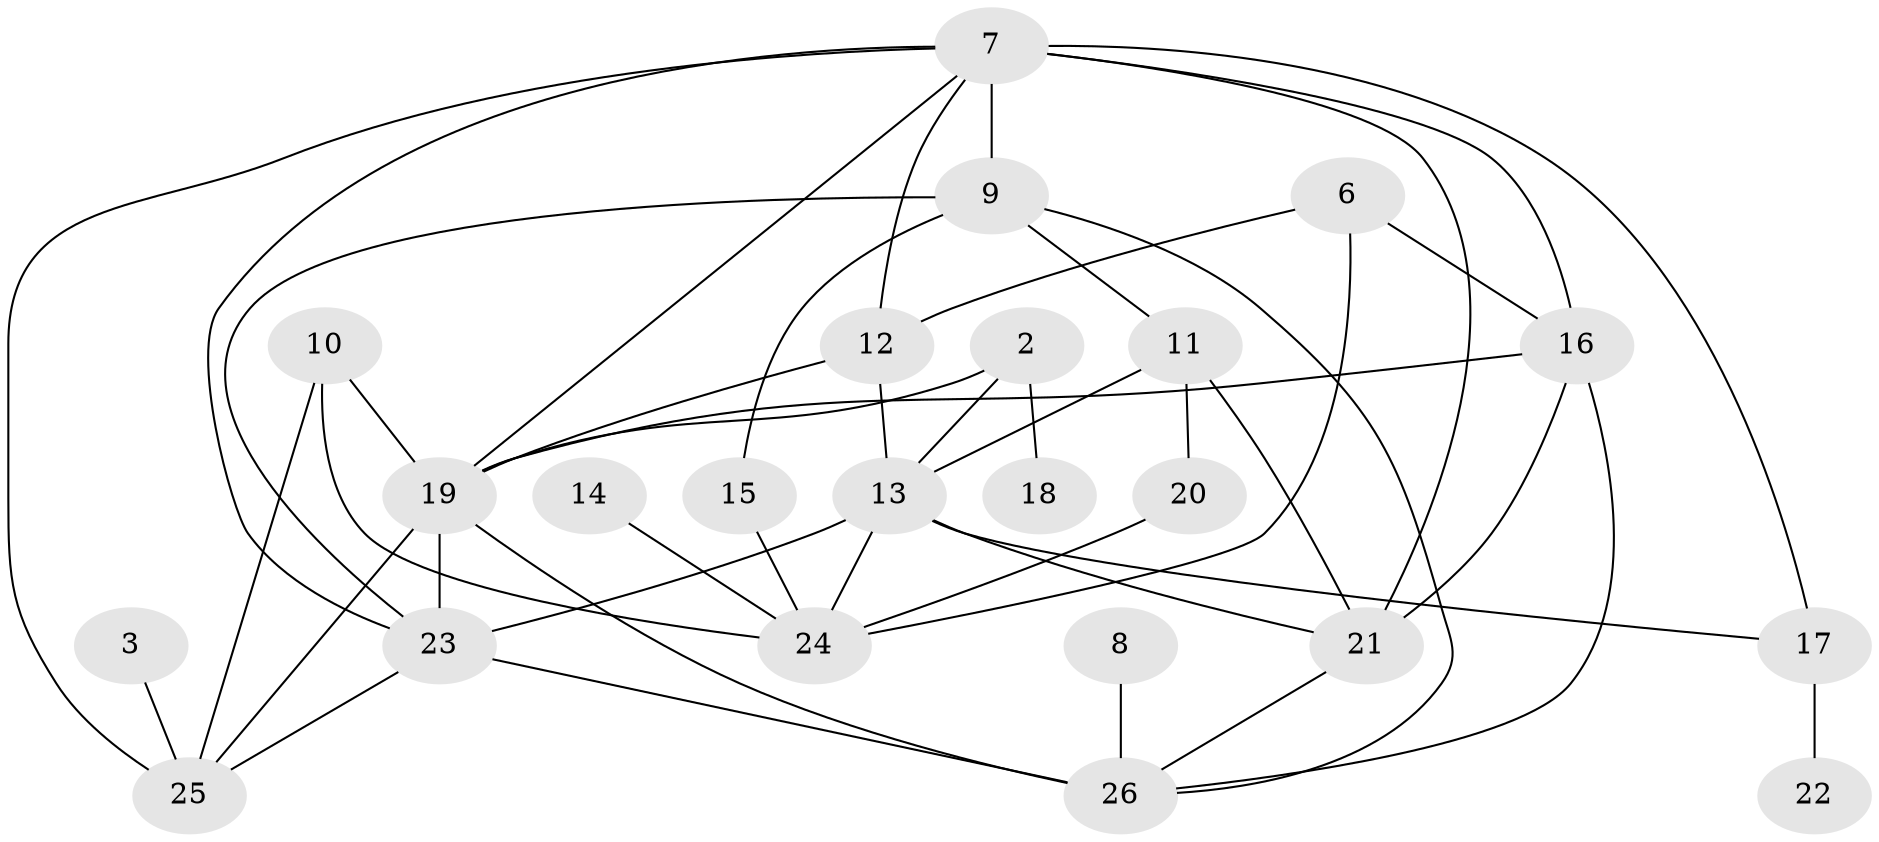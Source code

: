 // original degree distribution, {5: 0.12727272727272726, 0: 0.09090909090909091, 2: 0.18181818181818182, 3: 0.2545454545454545, 1: 0.14545454545454545, 4: 0.12727272727272726, 6: 0.05454545454545454, 7: 0.01818181818181818}
// Generated by graph-tools (version 1.1) at 2025/35/03/04/25 23:35:52]
// undirected, 23 vertices, 45 edges
graph export_dot {
  node [color=gray90,style=filled];
  2;
  3;
  6;
  7;
  8;
  9;
  10;
  11;
  12;
  13;
  14;
  15;
  16;
  17;
  18;
  19;
  20;
  21;
  22;
  23;
  24;
  25;
  26;
  2 -- 13 [weight=1.0];
  2 -- 18 [weight=1.0];
  2 -- 19 [weight=1.0];
  3 -- 25 [weight=1.0];
  6 -- 12 [weight=1.0];
  6 -- 16 [weight=1.0];
  6 -- 24 [weight=1.0];
  7 -- 9 [weight=1.0];
  7 -- 12 [weight=1.0];
  7 -- 16 [weight=1.0];
  7 -- 17 [weight=1.0];
  7 -- 19 [weight=1.0];
  7 -- 21 [weight=3.0];
  7 -- 23 [weight=1.0];
  7 -- 25 [weight=2.0];
  8 -- 26 [weight=1.0];
  9 -- 11 [weight=1.0];
  9 -- 15 [weight=1.0];
  9 -- 23 [weight=2.0];
  9 -- 26 [weight=1.0];
  10 -- 19 [weight=1.0];
  10 -- 24 [weight=1.0];
  10 -- 25 [weight=1.0];
  11 -- 13 [weight=1.0];
  11 -- 20 [weight=1.0];
  11 -- 21 [weight=1.0];
  12 -- 13 [weight=1.0];
  12 -- 19 [weight=1.0];
  13 -- 17 [weight=1.0];
  13 -- 21 [weight=2.0];
  13 -- 23 [weight=1.0];
  13 -- 24 [weight=1.0];
  14 -- 24 [weight=1.0];
  15 -- 24 [weight=1.0];
  16 -- 19 [weight=1.0];
  16 -- 21 [weight=1.0];
  16 -- 26 [weight=1.0];
  17 -- 22 [weight=1.0];
  19 -- 23 [weight=1.0];
  19 -- 25 [weight=1.0];
  19 -- 26 [weight=1.0];
  20 -- 24 [weight=1.0];
  21 -- 26 [weight=1.0];
  23 -- 25 [weight=1.0];
  23 -- 26 [weight=2.0];
}
